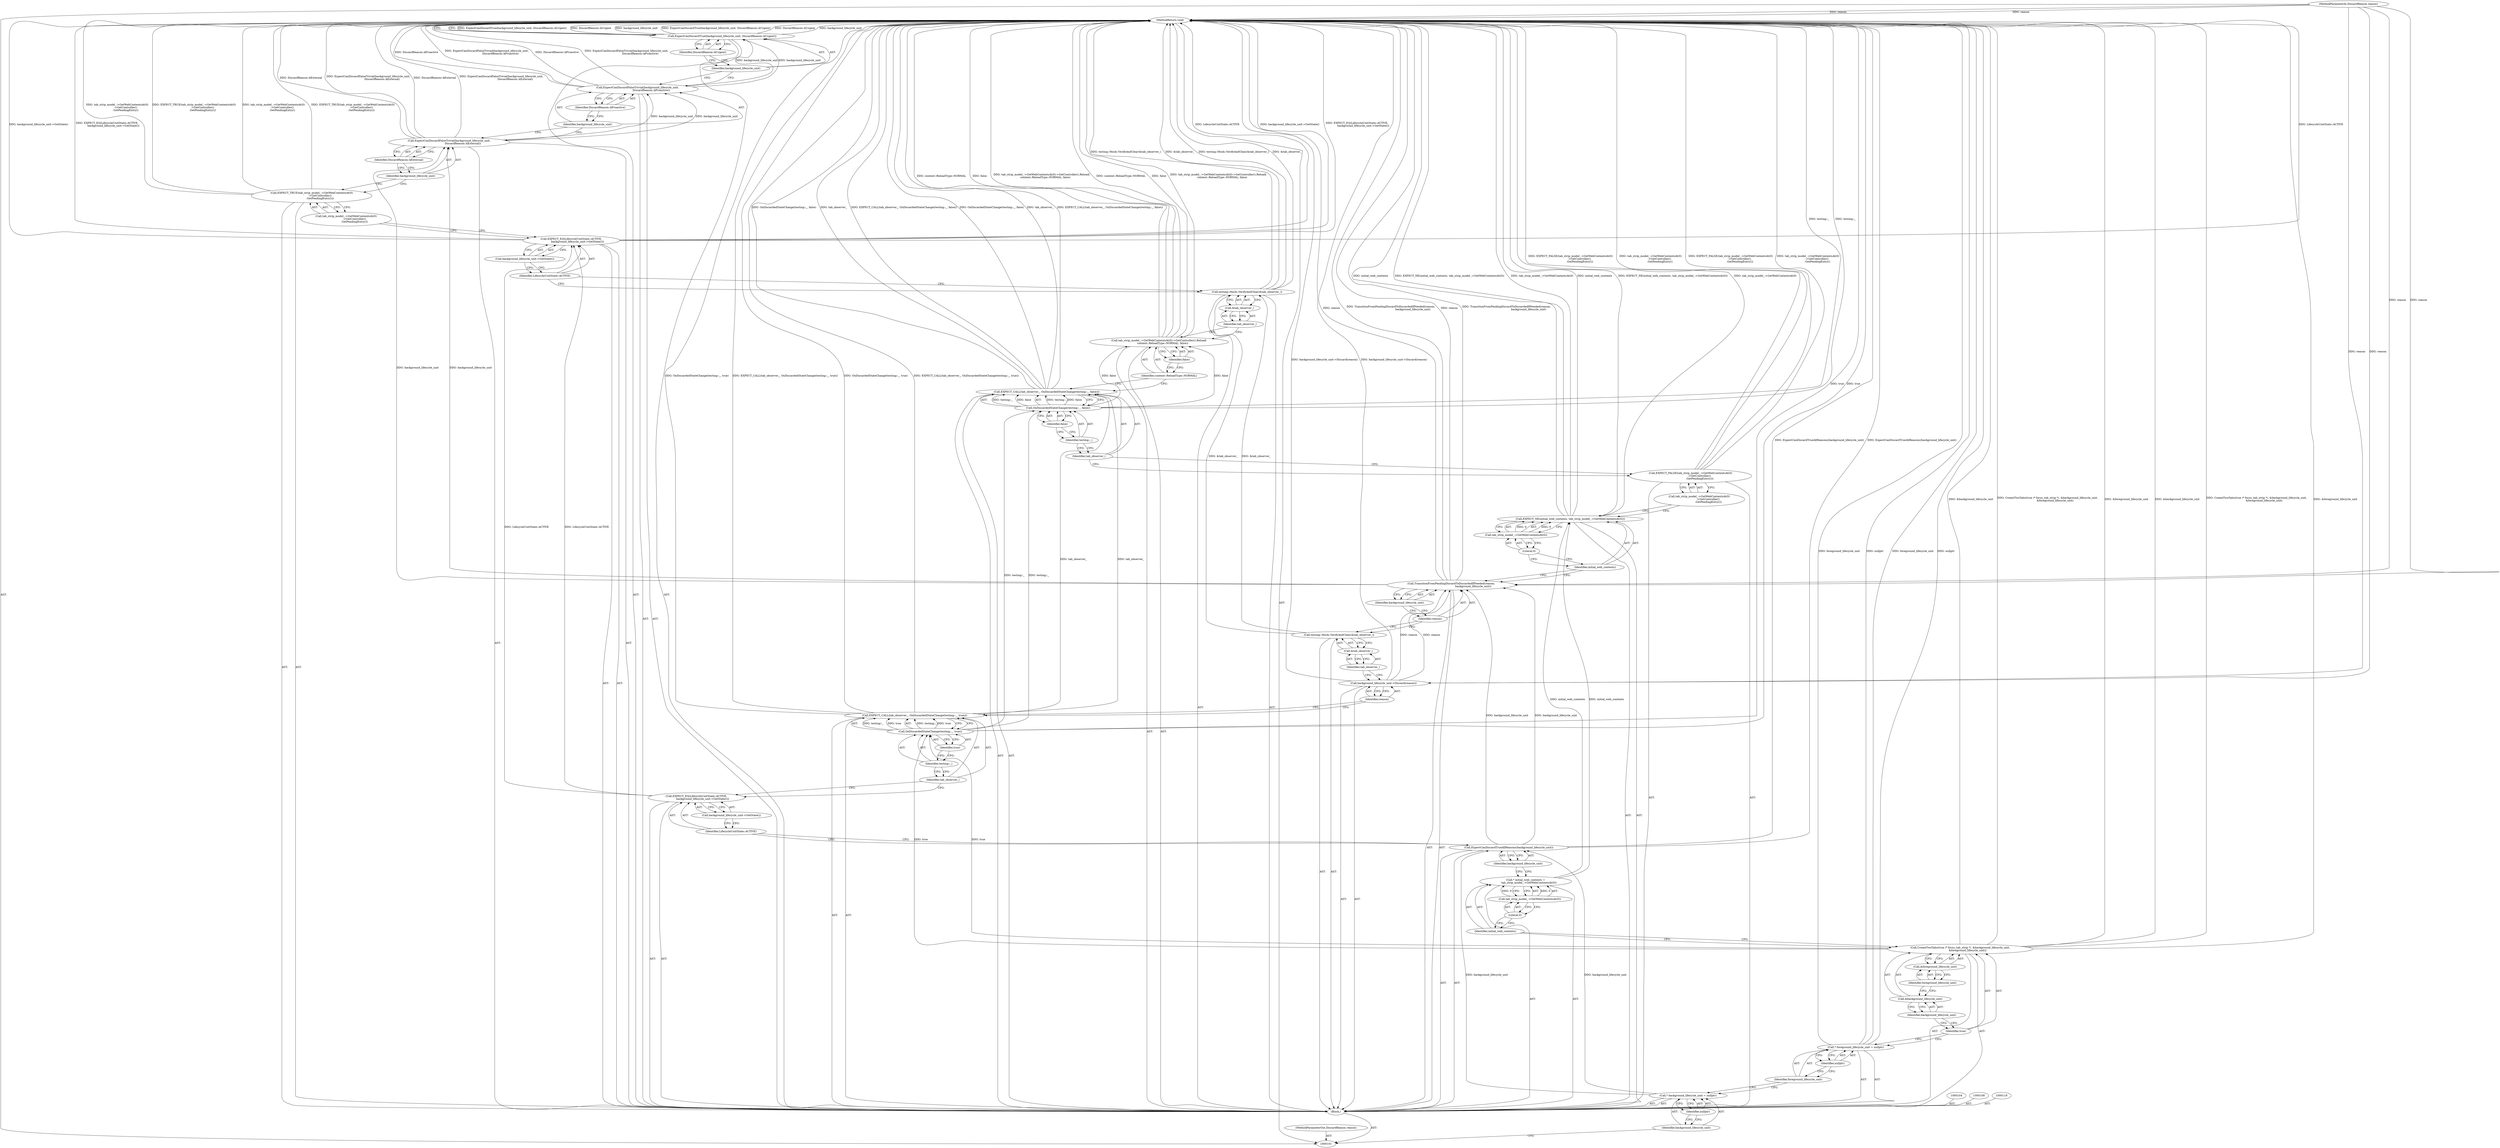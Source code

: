 digraph "1_Chrome_7394cf6f43d7a86630d3eb1c728fd63c621b5530_4" {
"1000172" [label="(MethodReturn,void)"];
"1000102" [label="(MethodParameterIn,DiscardReason reason)"];
"1000268" [label="(MethodParameterOut,DiscardReason reason)"];
"1000103" [label="(Block,)"];
"1000126" [label="(Identifier,LifecycleUnitState::ACTIVE)"];
"1000125" [label="(Call,EXPECT_EQ(LifecycleUnitState::ACTIVE,\n               background_lifecycle_unit->GetState()))"];
"1000127" [label="(Call,background_lifecycle_unit->GetState())"];
"1000129" [label="(Identifier,tab_observer_)"];
"1000130" [label="(Call,OnDiscardedStateChange(testing::_, true))"];
"1000128" [label="(Call,EXPECT_CALL(tab_observer_, OnDiscardedStateChange(testing::_, true)))"];
"1000131" [label="(Identifier,testing::_)"];
"1000132" [label="(Identifier,true)"];
"1000134" [label="(Identifier,reason)"];
"1000133" [label="(Call,background_lifecycle_unit->Discard(reason))"];
"1000136" [label="(Call,&tab_observer_)"];
"1000137" [label="(Identifier,tab_observer_)"];
"1000135" [label="(Call,testing::Mock::VerifyAndClear(&tab_observer_))"];
"1000138" [label="(Call,TransitionFromPendingDiscardToDiscardedIfNeeded(reason,\n                                                     background_lifecycle_unit))"];
"1000139" [label="(Identifier,reason)"];
"1000140" [label="(Identifier,background_lifecycle_unit)"];
"1000105" [label="(Call,* background_lifecycle_unit = nullptr)"];
"1000106" [label="(Identifier,background_lifecycle_unit)"];
"1000107" [label="(Identifier,nullptr)"];
"1000142" [label="(Identifier,initial_web_contents)"];
"1000143" [label="(Call,tab_strip_model_->GetWebContentsAt(0))"];
"1000141" [label="(Call,EXPECT_NE(initial_web_contents, tab_strip_model_->GetWebContentsAt(0)))"];
"1000144" [label="(Literal,0)"];
"1000146" [label="(Call,tab_strip_model_->GetWebContentsAt(0)\n                     ->GetController()\n                      .GetPendingEntry())"];
"1000145" [label="(Call,EXPECT_FALSE(tab_strip_model_->GetWebContentsAt(0)\n                     ->GetController()\n                      .GetPendingEntry()))"];
"1000148" [label="(Identifier,tab_observer_)"];
"1000149" [label="(Call,OnDiscardedStateChange(testing::_, false))"];
"1000147" [label="(Call,EXPECT_CALL(tab_observer_, OnDiscardedStateChange(testing::_, false)))"];
"1000150" [label="(Identifier,testing::_)"];
"1000151" [label="(Identifier,false)"];
"1000152" [label="(Call,tab_strip_model_->GetWebContentsAt(0)->GetController().Reload(\n         content::ReloadType::NORMAL, false))"];
"1000154" [label="(Identifier,false)"];
"1000153" [label="(Identifier,content::ReloadType::NORMAL)"];
"1000156" [label="(Call,&tab_observer_)"];
"1000157" [label="(Identifier,tab_observer_)"];
"1000155" [label="(Call,testing::Mock::VerifyAndClear(&tab_observer_))"];
"1000109" [label="(Call,* foreground_lifecycle_unit = nullptr)"];
"1000110" [label="(Identifier,foreground_lifecycle_unit)"];
"1000111" [label="(Identifier,nullptr)"];
"1000159" [label="(Identifier,LifecycleUnitState::ACTIVE)"];
"1000158" [label="(Call,EXPECT_EQ(LifecycleUnitState::ACTIVE,\n               background_lifecycle_unit->GetState()))"];
"1000160" [label="(Call,background_lifecycle_unit->GetState())"];
"1000162" [label="(Call,tab_strip_model_->GetWebContentsAt(0)\n                    ->GetController()\n                    .GetPendingEntry())"];
"1000161" [label="(Call,EXPECT_TRUE(tab_strip_model_->GetWebContentsAt(0)\n                    ->GetController()\n                    .GetPendingEntry()))"];
"1000164" [label="(Identifier,background_lifecycle_unit)"];
"1000163" [label="(Call,ExpectCanDiscardFalseTrivial(background_lifecycle_unit,\n                                 DiscardReason::kExternal))"];
"1000165" [label="(Identifier,DiscardReason::kExternal)"];
"1000167" [label="(Identifier,background_lifecycle_unit)"];
"1000166" [label="(Call,ExpectCanDiscardFalseTrivial(background_lifecycle_unit,\n                                 DiscardReason::kProactive))"];
"1000168" [label="(Identifier,DiscardReason::kProactive)"];
"1000113" [label="(Identifier,true)"];
"1000112" [label="(Call,CreateTwoTabs(true /* focus_tab_strip */, &background_lifecycle_unit,\n                  &foreground_lifecycle_unit))"];
"1000114" [label="(Call,&background_lifecycle_unit)"];
"1000115" [label="(Identifier,background_lifecycle_unit)"];
"1000170" [label="(Identifier,background_lifecycle_unit)"];
"1000169" [label="(Call,ExpectCanDiscardTrue(background_lifecycle_unit, DiscardReason::kUrgent))"];
"1000171" [label="(Identifier,DiscardReason::kUrgent)"];
"1000116" [label="(Call,&foreground_lifecycle_unit)"];
"1000117" [label="(Identifier,foreground_lifecycle_unit)"];
"1000119" [label="(Call,* initial_web_contents =\n        tab_strip_model_->GetWebContentsAt(0))"];
"1000120" [label="(Identifier,initial_web_contents)"];
"1000122" [label="(Literal,0)"];
"1000121" [label="(Call,tab_strip_model_->GetWebContentsAt(0))"];
"1000124" [label="(Identifier,background_lifecycle_unit)"];
"1000123" [label="(Call,ExpectCanDiscardTrueAllReasons(background_lifecycle_unit))"];
"1000172" -> "1000101"  [label="AST: "];
"1000172" -> "1000169"  [label="CFG: "];
"1000158" -> "1000172"  [label="DDG: LifecycleUnitState::ACTIVE"];
"1000158" -> "1000172"  [label="DDG: background_lifecycle_unit->GetState()"];
"1000158" -> "1000172"  [label="DDG: EXPECT_EQ(LifecycleUnitState::ACTIVE,\n               background_lifecycle_unit->GetState())"];
"1000141" -> "1000172"  [label="DDG: initial_web_contents"];
"1000141" -> "1000172"  [label="DDG: EXPECT_NE(initial_web_contents, tab_strip_model_->GetWebContentsAt(0))"];
"1000141" -> "1000172"  [label="DDG: tab_strip_model_->GetWebContentsAt(0)"];
"1000169" -> "1000172"  [label="DDG: ExpectCanDiscardTrue(background_lifecycle_unit, DiscardReason::kUrgent)"];
"1000169" -> "1000172"  [label="DDG: DiscardReason::kUrgent"];
"1000169" -> "1000172"  [label="DDG: background_lifecycle_unit"];
"1000152" -> "1000172"  [label="DDG: content::ReloadType::NORMAL"];
"1000152" -> "1000172"  [label="DDG: false"];
"1000152" -> "1000172"  [label="DDG: tab_strip_model_->GetWebContentsAt(0)->GetController().Reload(\n         content::ReloadType::NORMAL, false)"];
"1000109" -> "1000172"  [label="DDG: foreground_lifecycle_unit"];
"1000109" -> "1000172"  [label="DDG: nullptr"];
"1000163" -> "1000172"  [label="DDG: DiscardReason::kExternal"];
"1000163" -> "1000172"  [label="DDG: ExpectCanDiscardFalseTrivial(background_lifecycle_unit,\n                                 DiscardReason::kExternal)"];
"1000166" -> "1000172"  [label="DDG: DiscardReason::kProactive"];
"1000166" -> "1000172"  [label="DDG: ExpectCanDiscardFalseTrivial(background_lifecycle_unit,\n                                 DiscardReason::kProactive)"];
"1000128" -> "1000172"  [label="DDG: OnDiscardedStateChange(testing::_, true)"];
"1000128" -> "1000172"  [label="DDG: EXPECT_CALL(tab_observer_, OnDiscardedStateChange(testing::_, true))"];
"1000112" -> "1000172"  [label="DDG: &background_lifecycle_unit"];
"1000112" -> "1000172"  [label="DDG: CreateTwoTabs(true /* focus_tab_strip */, &background_lifecycle_unit,\n                  &foreground_lifecycle_unit)"];
"1000112" -> "1000172"  [label="DDG: &foreground_lifecycle_unit"];
"1000123" -> "1000172"  [label="DDG: ExpectCanDiscardTrueAllReasons(background_lifecycle_unit)"];
"1000130" -> "1000172"  [label="DDG: true"];
"1000138" -> "1000172"  [label="DDG: reason"];
"1000138" -> "1000172"  [label="DDG: TransitionFromPendingDiscardToDiscardedIfNeeded(reason,\n                                                     background_lifecycle_unit)"];
"1000155" -> "1000172"  [label="DDG: testing::Mock::VerifyAndClear(&tab_observer_)"];
"1000155" -> "1000172"  [label="DDG: &tab_observer_"];
"1000147" -> "1000172"  [label="DDG: OnDiscardedStateChange(testing::_, false)"];
"1000147" -> "1000172"  [label="DDG: tab_observer_"];
"1000147" -> "1000172"  [label="DDG: EXPECT_CALL(tab_observer_, OnDiscardedStateChange(testing::_, false))"];
"1000133" -> "1000172"  [label="DDG: background_lifecycle_unit->Discard(reason)"];
"1000102" -> "1000172"  [label="DDG: reason"];
"1000145" -> "1000172"  [label="DDG: EXPECT_FALSE(tab_strip_model_->GetWebContentsAt(0)\n                     ->GetController()\n                      .GetPendingEntry())"];
"1000145" -> "1000172"  [label="DDG: tab_strip_model_->GetWebContentsAt(0)\n                     ->GetController()\n                      .GetPendingEntry()"];
"1000149" -> "1000172"  [label="DDG: testing::_"];
"1000161" -> "1000172"  [label="DDG: tab_strip_model_->GetWebContentsAt(0)\n                    ->GetController()\n                    .GetPendingEntry()"];
"1000161" -> "1000172"  [label="DDG: EXPECT_TRUE(tab_strip_model_->GetWebContentsAt(0)\n                    ->GetController()\n                    .GetPendingEntry())"];
"1000102" -> "1000101"  [label="AST: "];
"1000102" -> "1000172"  [label="DDG: reason"];
"1000102" -> "1000133"  [label="DDG: reason"];
"1000102" -> "1000138"  [label="DDG: reason"];
"1000268" -> "1000101"  [label="AST: "];
"1000103" -> "1000101"  [label="AST: "];
"1000104" -> "1000103"  [label="AST: "];
"1000105" -> "1000103"  [label="AST: "];
"1000108" -> "1000103"  [label="AST: "];
"1000109" -> "1000103"  [label="AST: "];
"1000112" -> "1000103"  [label="AST: "];
"1000118" -> "1000103"  [label="AST: "];
"1000119" -> "1000103"  [label="AST: "];
"1000123" -> "1000103"  [label="AST: "];
"1000125" -> "1000103"  [label="AST: "];
"1000128" -> "1000103"  [label="AST: "];
"1000133" -> "1000103"  [label="AST: "];
"1000135" -> "1000103"  [label="AST: "];
"1000138" -> "1000103"  [label="AST: "];
"1000141" -> "1000103"  [label="AST: "];
"1000145" -> "1000103"  [label="AST: "];
"1000147" -> "1000103"  [label="AST: "];
"1000152" -> "1000103"  [label="AST: "];
"1000155" -> "1000103"  [label="AST: "];
"1000158" -> "1000103"  [label="AST: "];
"1000161" -> "1000103"  [label="AST: "];
"1000163" -> "1000103"  [label="AST: "];
"1000166" -> "1000103"  [label="AST: "];
"1000169" -> "1000103"  [label="AST: "];
"1000126" -> "1000125"  [label="AST: "];
"1000126" -> "1000123"  [label="CFG: "];
"1000127" -> "1000126"  [label="CFG: "];
"1000125" -> "1000103"  [label="AST: "];
"1000125" -> "1000127"  [label="CFG: "];
"1000126" -> "1000125"  [label="AST: "];
"1000127" -> "1000125"  [label="AST: "];
"1000129" -> "1000125"  [label="CFG: "];
"1000125" -> "1000158"  [label="DDG: LifecycleUnitState::ACTIVE"];
"1000127" -> "1000125"  [label="AST: "];
"1000127" -> "1000126"  [label="CFG: "];
"1000125" -> "1000127"  [label="CFG: "];
"1000129" -> "1000128"  [label="AST: "];
"1000129" -> "1000125"  [label="CFG: "];
"1000131" -> "1000129"  [label="CFG: "];
"1000130" -> "1000128"  [label="AST: "];
"1000130" -> "1000132"  [label="CFG: "];
"1000131" -> "1000130"  [label="AST: "];
"1000132" -> "1000130"  [label="AST: "];
"1000128" -> "1000130"  [label="CFG: "];
"1000130" -> "1000172"  [label="DDG: true"];
"1000130" -> "1000128"  [label="DDG: testing::_"];
"1000130" -> "1000128"  [label="DDG: true"];
"1000112" -> "1000130"  [label="DDG: true"];
"1000130" -> "1000149"  [label="DDG: testing::_"];
"1000128" -> "1000103"  [label="AST: "];
"1000128" -> "1000130"  [label="CFG: "];
"1000129" -> "1000128"  [label="AST: "];
"1000130" -> "1000128"  [label="AST: "];
"1000134" -> "1000128"  [label="CFG: "];
"1000128" -> "1000172"  [label="DDG: OnDiscardedStateChange(testing::_, true)"];
"1000128" -> "1000172"  [label="DDG: EXPECT_CALL(tab_observer_, OnDiscardedStateChange(testing::_, true))"];
"1000130" -> "1000128"  [label="DDG: testing::_"];
"1000130" -> "1000128"  [label="DDG: true"];
"1000128" -> "1000147"  [label="DDG: tab_observer_"];
"1000131" -> "1000130"  [label="AST: "];
"1000131" -> "1000129"  [label="CFG: "];
"1000132" -> "1000131"  [label="CFG: "];
"1000132" -> "1000130"  [label="AST: "];
"1000132" -> "1000131"  [label="CFG: "];
"1000130" -> "1000132"  [label="CFG: "];
"1000134" -> "1000133"  [label="AST: "];
"1000134" -> "1000128"  [label="CFG: "];
"1000133" -> "1000134"  [label="CFG: "];
"1000133" -> "1000103"  [label="AST: "];
"1000133" -> "1000134"  [label="CFG: "];
"1000134" -> "1000133"  [label="AST: "];
"1000137" -> "1000133"  [label="CFG: "];
"1000133" -> "1000172"  [label="DDG: background_lifecycle_unit->Discard(reason)"];
"1000102" -> "1000133"  [label="DDG: reason"];
"1000133" -> "1000138"  [label="DDG: reason"];
"1000136" -> "1000135"  [label="AST: "];
"1000136" -> "1000137"  [label="CFG: "];
"1000137" -> "1000136"  [label="AST: "];
"1000135" -> "1000136"  [label="CFG: "];
"1000137" -> "1000136"  [label="AST: "];
"1000137" -> "1000133"  [label="CFG: "];
"1000136" -> "1000137"  [label="CFG: "];
"1000135" -> "1000103"  [label="AST: "];
"1000135" -> "1000136"  [label="CFG: "];
"1000136" -> "1000135"  [label="AST: "];
"1000139" -> "1000135"  [label="CFG: "];
"1000135" -> "1000155"  [label="DDG: &tab_observer_"];
"1000138" -> "1000103"  [label="AST: "];
"1000138" -> "1000140"  [label="CFG: "];
"1000139" -> "1000138"  [label="AST: "];
"1000140" -> "1000138"  [label="AST: "];
"1000142" -> "1000138"  [label="CFG: "];
"1000138" -> "1000172"  [label="DDG: reason"];
"1000138" -> "1000172"  [label="DDG: TransitionFromPendingDiscardToDiscardedIfNeeded(reason,\n                                                     background_lifecycle_unit)"];
"1000133" -> "1000138"  [label="DDG: reason"];
"1000102" -> "1000138"  [label="DDG: reason"];
"1000123" -> "1000138"  [label="DDG: background_lifecycle_unit"];
"1000138" -> "1000163"  [label="DDG: background_lifecycle_unit"];
"1000139" -> "1000138"  [label="AST: "];
"1000139" -> "1000135"  [label="CFG: "];
"1000140" -> "1000139"  [label="CFG: "];
"1000140" -> "1000138"  [label="AST: "];
"1000140" -> "1000139"  [label="CFG: "];
"1000138" -> "1000140"  [label="CFG: "];
"1000105" -> "1000103"  [label="AST: "];
"1000105" -> "1000107"  [label="CFG: "];
"1000106" -> "1000105"  [label="AST: "];
"1000107" -> "1000105"  [label="AST: "];
"1000110" -> "1000105"  [label="CFG: "];
"1000105" -> "1000123"  [label="DDG: background_lifecycle_unit"];
"1000106" -> "1000105"  [label="AST: "];
"1000106" -> "1000101"  [label="CFG: "];
"1000107" -> "1000106"  [label="CFG: "];
"1000107" -> "1000105"  [label="AST: "];
"1000107" -> "1000106"  [label="CFG: "];
"1000105" -> "1000107"  [label="CFG: "];
"1000142" -> "1000141"  [label="AST: "];
"1000142" -> "1000138"  [label="CFG: "];
"1000144" -> "1000142"  [label="CFG: "];
"1000143" -> "1000141"  [label="AST: "];
"1000143" -> "1000144"  [label="CFG: "];
"1000144" -> "1000143"  [label="AST: "];
"1000141" -> "1000143"  [label="CFG: "];
"1000143" -> "1000141"  [label="DDG: 0"];
"1000141" -> "1000103"  [label="AST: "];
"1000141" -> "1000143"  [label="CFG: "];
"1000142" -> "1000141"  [label="AST: "];
"1000143" -> "1000141"  [label="AST: "];
"1000146" -> "1000141"  [label="CFG: "];
"1000141" -> "1000172"  [label="DDG: initial_web_contents"];
"1000141" -> "1000172"  [label="DDG: EXPECT_NE(initial_web_contents, tab_strip_model_->GetWebContentsAt(0))"];
"1000141" -> "1000172"  [label="DDG: tab_strip_model_->GetWebContentsAt(0)"];
"1000119" -> "1000141"  [label="DDG: initial_web_contents"];
"1000143" -> "1000141"  [label="DDG: 0"];
"1000144" -> "1000143"  [label="AST: "];
"1000144" -> "1000142"  [label="CFG: "];
"1000143" -> "1000144"  [label="CFG: "];
"1000146" -> "1000145"  [label="AST: "];
"1000146" -> "1000141"  [label="CFG: "];
"1000145" -> "1000146"  [label="CFG: "];
"1000145" -> "1000103"  [label="AST: "];
"1000145" -> "1000146"  [label="CFG: "];
"1000146" -> "1000145"  [label="AST: "];
"1000148" -> "1000145"  [label="CFG: "];
"1000145" -> "1000172"  [label="DDG: EXPECT_FALSE(tab_strip_model_->GetWebContentsAt(0)\n                     ->GetController()\n                      .GetPendingEntry())"];
"1000145" -> "1000172"  [label="DDG: tab_strip_model_->GetWebContentsAt(0)\n                     ->GetController()\n                      .GetPendingEntry()"];
"1000148" -> "1000147"  [label="AST: "];
"1000148" -> "1000145"  [label="CFG: "];
"1000150" -> "1000148"  [label="CFG: "];
"1000149" -> "1000147"  [label="AST: "];
"1000149" -> "1000151"  [label="CFG: "];
"1000150" -> "1000149"  [label="AST: "];
"1000151" -> "1000149"  [label="AST: "];
"1000147" -> "1000149"  [label="CFG: "];
"1000149" -> "1000172"  [label="DDG: testing::_"];
"1000149" -> "1000147"  [label="DDG: testing::_"];
"1000149" -> "1000147"  [label="DDG: false"];
"1000130" -> "1000149"  [label="DDG: testing::_"];
"1000149" -> "1000152"  [label="DDG: false"];
"1000147" -> "1000103"  [label="AST: "];
"1000147" -> "1000149"  [label="CFG: "];
"1000148" -> "1000147"  [label="AST: "];
"1000149" -> "1000147"  [label="AST: "];
"1000153" -> "1000147"  [label="CFG: "];
"1000147" -> "1000172"  [label="DDG: OnDiscardedStateChange(testing::_, false)"];
"1000147" -> "1000172"  [label="DDG: tab_observer_"];
"1000147" -> "1000172"  [label="DDG: EXPECT_CALL(tab_observer_, OnDiscardedStateChange(testing::_, false))"];
"1000128" -> "1000147"  [label="DDG: tab_observer_"];
"1000149" -> "1000147"  [label="DDG: testing::_"];
"1000149" -> "1000147"  [label="DDG: false"];
"1000150" -> "1000149"  [label="AST: "];
"1000150" -> "1000148"  [label="CFG: "];
"1000151" -> "1000150"  [label="CFG: "];
"1000151" -> "1000149"  [label="AST: "];
"1000151" -> "1000150"  [label="CFG: "];
"1000149" -> "1000151"  [label="CFG: "];
"1000152" -> "1000103"  [label="AST: "];
"1000152" -> "1000154"  [label="CFG: "];
"1000153" -> "1000152"  [label="AST: "];
"1000154" -> "1000152"  [label="AST: "];
"1000157" -> "1000152"  [label="CFG: "];
"1000152" -> "1000172"  [label="DDG: content::ReloadType::NORMAL"];
"1000152" -> "1000172"  [label="DDG: false"];
"1000152" -> "1000172"  [label="DDG: tab_strip_model_->GetWebContentsAt(0)->GetController().Reload(\n         content::ReloadType::NORMAL, false)"];
"1000149" -> "1000152"  [label="DDG: false"];
"1000154" -> "1000152"  [label="AST: "];
"1000154" -> "1000153"  [label="CFG: "];
"1000152" -> "1000154"  [label="CFG: "];
"1000153" -> "1000152"  [label="AST: "];
"1000153" -> "1000147"  [label="CFG: "];
"1000154" -> "1000153"  [label="CFG: "];
"1000156" -> "1000155"  [label="AST: "];
"1000156" -> "1000157"  [label="CFG: "];
"1000157" -> "1000156"  [label="AST: "];
"1000155" -> "1000156"  [label="CFG: "];
"1000157" -> "1000156"  [label="AST: "];
"1000157" -> "1000152"  [label="CFG: "];
"1000156" -> "1000157"  [label="CFG: "];
"1000155" -> "1000103"  [label="AST: "];
"1000155" -> "1000156"  [label="CFG: "];
"1000156" -> "1000155"  [label="AST: "];
"1000159" -> "1000155"  [label="CFG: "];
"1000155" -> "1000172"  [label="DDG: testing::Mock::VerifyAndClear(&tab_observer_)"];
"1000155" -> "1000172"  [label="DDG: &tab_observer_"];
"1000135" -> "1000155"  [label="DDG: &tab_observer_"];
"1000109" -> "1000103"  [label="AST: "];
"1000109" -> "1000111"  [label="CFG: "];
"1000110" -> "1000109"  [label="AST: "];
"1000111" -> "1000109"  [label="AST: "];
"1000113" -> "1000109"  [label="CFG: "];
"1000109" -> "1000172"  [label="DDG: foreground_lifecycle_unit"];
"1000109" -> "1000172"  [label="DDG: nullptr"];
"1000110" -> "1000109"  [label="AST: "];
"1000110" -> "1000105"  [label="CFG: "];
"1000111" -> "1000110"  [label="CFG: "];
"1000111" -> "1000109"  [label="AST: "];
"1000111" -> "1000110"  [label="CFG: "];
"1000109" -> "1000111"  [label="CFG: "];
"1000159" -> "1000158"  [label="AST: "];
"1000159" -> "1000155"  [label="CFG: "];
"1000160" -> "1000159"  [label="CFG: "];
"1000158" -> "1000103"  [label="AST: "];
"1000158" -> "1000160"  [label="CFG: "];
"1000159" -> "1000158"  [label="AST: "];
"1000160" -> "1000158"  [label="AST: "];
"1000162" -> "1000158"  [label="CFG: "];
"1000158" -> "1000172"  [label="DDG: LifecycleUnitState::ACTIVE"];
"1000158" -> "1000172"  [label="DDG: background_lifecycle_unit->GetState()"];
"1000158" -> "1000172"  [label="DDG: EXPECT_EQ(LifecycleUnitState::ACTIVE,\n               background_lifecycle_unit->GetState())"];
"1000125" -> "1000158"  [label="DDG: LifecycleUnitState::ACTIVE"];
"1000160" -> "1000158"  [label="AST: "];
"1000160" -> "1000159"  [label="CFG: "];
"1000158" -> "1000160"  [label="CFG: "];
"1000162" -> "1000161"  [label="AST: "];
"1000162" -> "1000158"  [label="CFG: "];
"1000161" -> "1000162"  [label="CFG: "];
"1000161" -> "1000103"  [label="AST: "];
"1000161" -> "1000162"  [label="CFG: "];
"1000162" -> "1000161"  [label="AST: "];
"1000164" -> "1000161"  [label="CFG: "];
"1000161" -> "1000172"  [label="DDG: tab_strip_model_->GetWebContentsAt(0)\n                    ->GetController()\n                    .GetPendingEntry()"];
"1000161" -> "1000172"  [label="DDG: EXPECT_TRUE(tab_strip_model_->GetWebContentsAt(0)\n                    ->GetController()\n                    .GetPendingEntry())"];
"1000164" -> "1000163"  [label="AST: "];
"1000164" -> "1000161"  [label="CFG: "];
"1000165" -> "1000164"  [label="CFG: "];
"1000163" -> "1000103"  [label="AST: "];
"1000163" -> "1000165"  [label="CFG: "];
"1000164" -> "1000163"  [label="AST: "];
"1000165" -> "1000163"  [label="AST: "];
"1000167" -> "1000163"  [label="CFG: "];
"1000163" -> "1000172"  [label="DDG: DiscardReason::kExternal"];
"1000163" -> "1000172"  [label="DDG: ExpectCanDiscardFalseTrivial(background_lifecycle_unit,\n                                 DiscardReason::kExternal)"];
"1000138" -> "1000163"  [label="DDG: background_lifecycle_unit"];
"1000163" -> "1000166"  [label="DDG: background_lifecycle_unit"];
"1000165" -> "1000163"  [label="AST: "];
"1000165" -> "1000164"  [label="CFG: "];
"1000163" -> "1000165"  [label="CFG: "];
"1000167" -> "1000166"  [label="AST: "];
"1000167" -> "1000163"  [label="CFG: "];
"1000168" -> "1000167"  [label="CFG: "];
"1000166" -> "1000103"  [label="AST: "];
"1000166" -> "1000168"  [label="CFG: "];
"1000167" -> "1000166"  [label="AST: "];
"1000168" -> "1000166"  [label="AST: "];
"1000170" -> "1000166"  [label="CFG: "];
"1000166" -> "1000172"  [label="DDG: DiscardReason::kProactive"];
"1000166" -> "1000172"  [label="DDG: ExpectCanDiscardFalseTrivial(background_lifecycle_unit,\n                                 DiscardReason::kProactive)"];
"1000163" -> "1000166"  [label="DDG: background_lifecycle_unit"];
"1000166" -> "1000169"  [label="DDG: background_lifecycle_unit"];
"1000168" -> "1000166"  [label="AST: "];
"1000168" -> "1000167"  [label="CFG: "];
"1000166" -> "1000168"  [label="CFG: "];
"1000113" -> "1000112"  [label="AST: "];
"1000113" -> "1000109"  [label="CFG: "];
"1000115" -> "1000113"  [label="CFG: "];
"1000112" -> "1000103"  [label="AST: "];
"1000112" -> "1000116"  [label="CFG: "];
"1000113" -> "1000112"  [label="AST: "];
"1000114" -> "1000112"  [label="AST: "];
"1000116" -> "1000112"  [label="AST: "];
"1000120" -> "1000112"  [label="CFG: "];
"1000112" -> "1000172"  [label="DDG: &background_lifecycle_unit"];
"1000112" -> "1000172"  [label="DDG: CreateTwoTabs(true /* focus_tab_strip */, &background_lifecycle_unit,\n                  &foreground_lifecycle_unit)"];
"1000112" -> "1000172"  [label="DDG: &foreground_lifecycle_unit"];
"1000112" -> "1000130"  [label="DDG: true"];
"1000114" -> "1000112"  [label="AST: "];
"1000114" -> "1000115"  [label="CFG: "];
"1000115" -> "1000114"  [label="AST: "];
"1000117" -> "1000114"  [label="CFG: "];
"1000115" -> "1000114"  [label="AST: "];
"1000115" -> "1000113"  [label="CFG: "];
"1000114" -> "1000115"  [label="CFG: "];
"1000170" -> "1000169"  [label="AST: "];
"1000170" -> "1000166"  [label="CFG: "];
"1000171" -> "1000170"  [label="CFG: "];
"1000169" -> "1000103"  [label="AST: "];
"1000169" -> "1000171"  [label="CFG: "];
"1000170" -> "1000169"  [label="AST: "];
"1000171" -> "1000169"  [label="AST: "];
"1000172" -> "1000169"  [label="CFG: "];
"1000169" -> "1000172"  [label="DDG: ExpectCanDiscardTrue(background_lifecycle_unit, DiscardReason::kUrgent)"];
"1000169" -> "1000172"  [label="DDG: DiscardReason::kUrgent"];
"1000169" -> "1000172"  [label="DDG: background_lifecycle_unit"];
"1000166" -> "1000169"  [label="DDG: background_lifecycle_unit"];
"1000171" -> "1000169"  [label="AST: "];
"1000171" -> "1000170"  [label="CFG: "];
"1000169" -> "1000171"  [label="CFG: "];
"1000116" -> "1000112"  [label="AST: "];
"1000116" -> "1000117"  [label="CFG: "];
"1000117" -> "1000116"  [label="AST: "];
"1000112" -> "1000116"  [label="CFG: "];
"1000117" -> "1000116"  [label="AST: "];
"1000117" -> "1000114"  [label="CFG: "];
"1000116" -> "1000117"  [label="CFG: "];
"1000119" -> "1000103"  [label="AST: "];
"1000119" -> "1000121"  [label="CFG: "];
"1000120" -> "1000119"  [label="AST: "];
"1000121" -> "1000119"  [label="AST: "];
"1000124" -> "1000119"  [label="CFG: "];
"1000121" -> "1000119"  [label="DDG: 0"];
"1000119" -> "1000141"  [label="DDG: initial_web_contents"];
"1000120" -> "1000119"  [label="AST: "];
"1000120" -> "1000112"  [label="CFG: "];
"1000122" -> "1000120"  [label="CFG: "];
"1000122" -> "1000121"  [label="AST: "];
"1000122" -> "1000120"  [label="CFG: "];
"1000121" -> "1000122"  [label="CFG: "];
"1000121" -> "1000119"  [label="AST: "];
"1000121" -> "1000122"  [label="CFG: "];
"1000122" -> "1000121"  [label="AST: "];
"1000119" -> "1000121"  [label="CFG: "];
"1000121" -> "1000119"  [label="DDG: 0"];
"1000124" -> "1000123"  [label="AST: "];
"1000124" -> "1000119"  [label="CFG: "];
"1000123" -> "1000124"  [label="CFG: "];
"1000123" -> "1000103"  [label="AST: "];
"1000123" -> "1000124"  [label="CFG: "];
"1000124" -> "1000123"  [label="AST: "];
"1000126" -> "1000123"  [label="CFG: "];
"1000123" -> "1000172"  [label="DDG: ExpectCanDiscardTrueAllReasons(background_lifecycle_unit)"];
"1000105" -> "1000123"  [label="DDG: background_lifecycle_unit"];
"1000123" -> "1000138"  [label="DDG: background_lifecycle_unit"];
}
